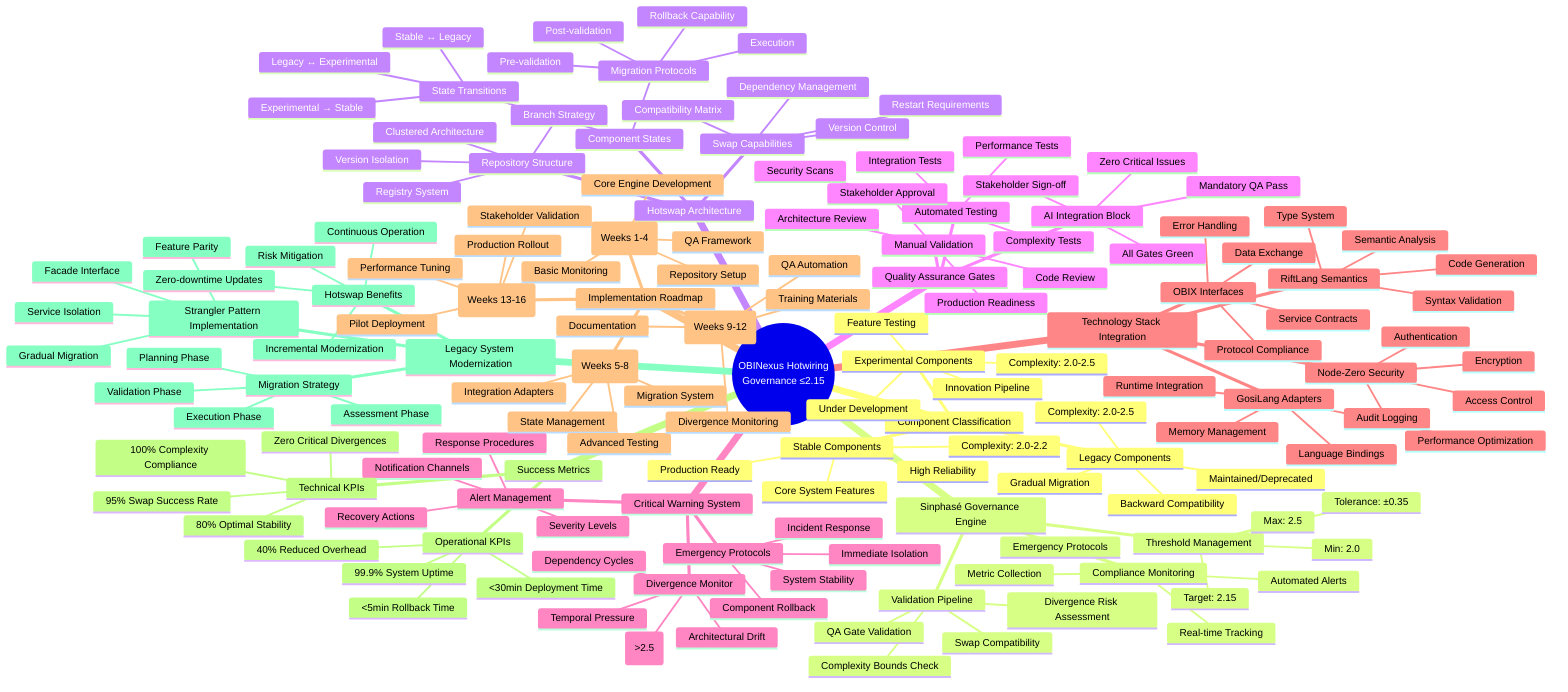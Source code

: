 mindmap
  root((OBINexus Hotwiring<br/>Governance ≤2.15))
    
    Component Classification
      Stable Components
        Complexity: 2.0-2.2
        Production Ready
        High Reliability
        Core System Features
      Legacy Components  
        Complexity: 2.0-2.5
        Maintained/Deprecated
        Gradual Migration
        Backward Compatibility
      Experimental Components
        Complexity: 2.0-2.5
        Under Development
        Feature Testing
        Innovation Pipeline
    
    Sinphasé Governance Engine
      Threshold Management
        Target: 2.15
        Tolerance: ±0.35
        Min: 2.0
        Max: 2.5
      Validation Pipeline
        Complexity Bounds Check
        Swap Compatibility
        Divergence Risk Assessment
        QA Gate Validation
      Compliance Monitoring
        Real-time Tracking
        Metric Collection
        Automated Alerts
        Emergency Protocols
    
    Hotswap Architecture
      Component States
        State Transitions
          Stable ↔ Legacy
          Legacy ↔ Experimental
          Experimental → Stable
        Migration Protocols
          Pre-validation
          Execution
          Post-validation
          Rollback Capability
      Swap Capabilities
        Compatibility Matrix
        Restart Requirements
        Dependency Management
        Version Control
      Repository Structure
        Clustered Architecture
        Version Isolation
        Branch Strategy
        Registry System
    
    Quality Assurance Gates
      Automated Testing
        Complexity Tests
        Integration Tests
        Performance Tests
        Security Scans
      Manual Validation
        Code Review
        Architecture Review
        Stakeholder Approval
        Production Readiness
      AI Integration Block
        Mandatory QA Pass
        All Gates Green
        Zero Critical Issues
        Stakeholder Sign-off
    
    Critical Warning System
      Divergence Monitor
        Complexity Breach (>2.5)
        Dependency Cycles
        Temporal Pressure
        Architectural Drift
      Emergency Protocols
        Immediate Isolation
        Component Rollback
        System Stability
        Incident Response
      Alert Management
        Severity Levels
        Notification Channels
        Response Procedures
        Recovery Actions
    
    Technology Stack Integration
      GosiLang Adapters
        Language Bindings
        Runtime Integration
        Performance Optimization
        Memory Management
      OBIX Interfaces
        Service Contracts
        Data Exchange
        Protocol Compliance
        Error Handling
      Node-Zero Security
        Access Control
        Encryption
        Authentication
        Audit Logging
      RiftLang Semantics
        Type System
        Syntax Validation
        Semantic Analysis
        Code Generation
    
    Implementation Roadmap
      Phase 1: Foundation (Weeks 1-4)
        Repository Setup
        Core Engine Development
        QA Framework
        Basic Monitoring
      Phase 2: Component Management (Weeks 5-8)
        State Management
        Migration System
        Integration Adapters
        Advanced Testing
      Phase 3: Monitoring & Validation (Weeks 9-12)
        Divergence Monitoring
        QA Automation
        Documentation
        Training Materials
      Phase 4: Production Deployment (Weeks 13-16)
        Pilot Deployment
        Stakeholder Validation
        Performance Tuning
        Production Rollout
    
    Success Metrics
      Technical KPIs
        100% Complexity Compliance
        80% Optimal Stability
        95% Swap Success Rate
        Zero Critical Divergences
      Operational KPIs
        <30min Deployment Time
        <5min Rollback Time
        99.9% System Uptime
        40% Reduced Overhead
    
    Legacy System Modernization
      Strangler Pattern Implementation
        Facade Interface
        Gradual Migration
        Service Isolation
        Feature Parity
      Hotswap Benefits
        Zero-downtime Updates
        Incremental Modernization
        Risk Mitigation
        Continuous Operation
      Migration Strategy
        Assessment Phase
        Planning Phase
        Execution Phase
        Validation Phase